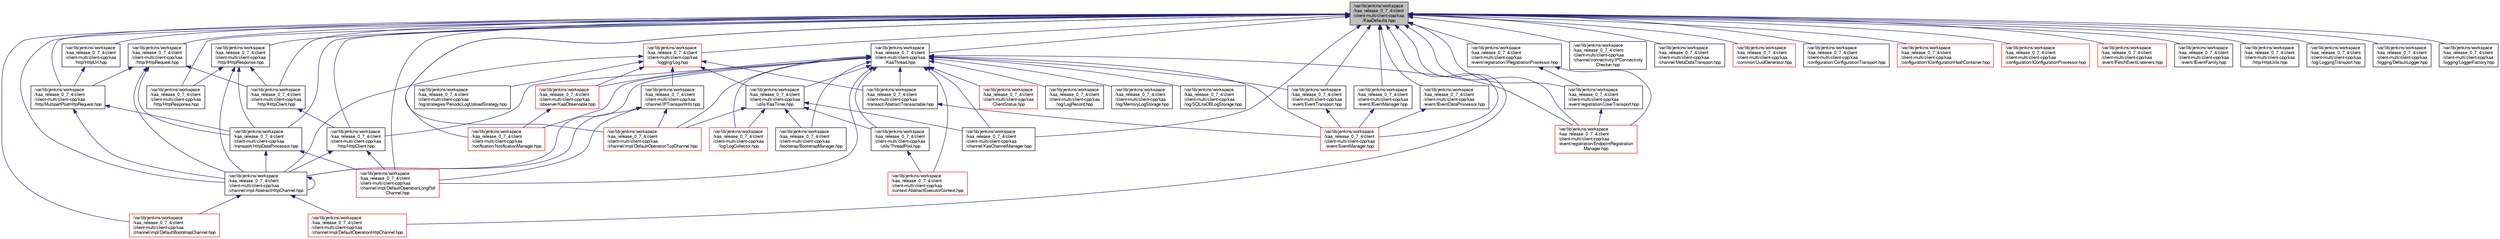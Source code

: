 digraph "/var/lib/jenkins/workspace/kaa_release_0_7_4/client/client-multi/client-cpp/kaa/KaaDefaults.hpp"
{
  bgcolor="transparent";
  edge [fontname="FreeSans",fontsize="10",labelfontname="FreeSans",labelfontsize="10"];
  node [fontname="FreeSans",fontsize="10",shape=record];
  Node1 [label="/var/lib/jenkins/workspace\l/kaa_release_0_7_4/client\l/client-multi/client-cpp/kaa\l/KaaDefaults.hpp",height=0.2,width=0.4,color="black", fillcolor="grey75", style="filled" fontcolor="black"];
  Node1 -> Node2 [dir="back",color="midnightblue",fontsize="10",style="solid",fontname="FreeSans"];
  Node2 [label="/var/lib/jenkins/workspace\l/kaa_release_0_7_4/client\l/client-multi/client-cpp/kaa\l/KaaThread.hpp",height=0.2,width=0.4,color="black",URL="$KaaThread_8hpp.html"];
  Node2 -> Node3 [dir="back",color="midnightblue",fontsize="10",style="solid",fontname="FreeSans"];
  Node3 [label="/var/lib/jenkins/workspace\l/kaa_release_0_7_4/client\l/client-multi/client-cpp/kaa\l/bootstrap/BootstrapManager.hpp",height=0.2,width=0.4,color="black",URL="$BootstrapManager_8hpp.html"];
  Node2 -> Node4 [dir="back",color="midnightblue",fontsize="10",style="solid",fontname="FreeSans"];
  Node4 [label="/var/lib/jenkins/workspace\l/kaa_release_0_7_4/client\l/client-multi/client-cpp/kaa\l/utils/KaaTimer.hpp",height=0.2,width=0.4,color="black",URL="$KaaTimer_8hpp.html"];
  Node4 -> Node3 [dir="back",color="midnightblue",fontsize="10",style="solid",fontname="FreeSans"];
  Node4 -> Node5 [dir="back",color="midnightblue",fontsize="10",style="solid",fontname="FreeSans"];
  Node5 [label="/var/lib/jenkins/workspace\l/kaa_release_0_7_4/client\l/client-multi/client-cpp/kaa\l/channel/impl/DefaultOperationTcpChannel.hpp",height=0.2,width=0.4,color="red",URL="$DefaultOperationTcpChannel_8hpp.html"];
  Node4 -> Node6 [dir="back",color="midnightblue",fontsize="10",style="solid",fontname="FreeSans"];
  Node6 [label="/var/lib/jenkins/workspace\l/kaa_release_0_7_4/client\l/client-multi/client-cpp/kaa\l/channel/KaaChannelManager.hpp",height=0.2,width=0.4,color="black",URL="$KaaChannelManager_8hpp.html"];
  Node4 -> Node7 [dir="back",color="midnightblue",fontsize="10",style="solid",fontname="FreeSans"];
  Node7 [label="/var/lib/jenkins/workspace\l/kaa_release_0_7_4/client\l/client-multi/client-cpp/kaa\l/utils/ThreadPool.hpp",height=0.2,width=0.4,color="black",URL="$ThreadPool_8hpp.html"];
  Node7 -> Node8 [dir="back",color="midnightblue",fontsize="10",style="solid",fontname="FreeSans"];
  Node8 [label="/var/lib/jenkins/workspace\l/kaa_release_0_7_4/client\l/client-multi/client-cpp/kaa\l/context/AbstractExecutorContext.hpp",height=0.2,width=0.4,color="red",URL="$AbstractExecutorContext_8hpp.html"];
  Node4 -> Node9 [dir="back",color="midnightblue",fontsize="10",style="solid",fontname="FreeSans"];
  Node9 [label="/var/lib/jenkins/workspace\l/kaa_release_0_7_4/client\l/client-multi/client-cpp/kaa\l/log/LogCollector.hpp",height=0.2,width=0.4,color="red",URL="$LogCollector_8hpp.html"];
  Node2 -> Node10 [dir="back",color="midnightblue",fontsize="10",style="solid",fontname="FreeSans"];
  Node10 [label="/var/lib/jenkins/workspace\l/kaa_release_0_7_4/client\l/client-multi/client-cpp/kaa\l/channel/impl/AbstractHttpChannel.hpp",height=0.2,width=0.4,color="black",URL="$AbstractHttpChannel_8hpp.html"];
  Node10 -> Node10 [dir="back",color="midnightblue",fontsize="10",style="solid",fontname="FreeSans"];
  Node10 -> Node11 [dir="back",color="midnightblue",fontsize="10",style="solid",fontname="FreeSans"];
  Node11 [label="/var/lib/jenkins/workspace\l/kaa_release_0_7_4/client\l/client-multi/client-cpp/kaa\l/channel/impl/DefaultBootstrapChannel.hpp",height=0.2,width=0.4,color="red",URL="$DefaultBootstrapChannel_8hpp.html"];
  Node10 -> Node12 [dir="back",color="midnightblue",fontsize="10",style="solid",fontname="FreeSans"];
  Node12 [label="/var/lib/jenkins/workspace\l/kaa_release_0_7_4/client\l/client-multi/client-cpp/kaa\l/channel/impl/DefaultOperationHttpChannel.hpp",height=0.2,width=0.4,color="red",URL="$DefaultOperationHttpChannel_8hpp.html"];
  Node2 -> Node13 [dir="back",color="midnightblue",fontsize="10",style="solid",fontname="FreeSans"];
  Node13 [label="/var/lib/jenkins/workspace\l/kaa_release_0_7_4/client\l/client-multi/client-cpp/kaa\l/http/HttpClient.hpp",height=0.2,width=0.4,color="black",URL="$HttpClient_8hpp.html"];
  Node13 -> Node10 [dir="back",color="midnightblue",fontsize="10",style="solid",fontname="FreeSans"];
  Node13 -> Node14 [dir="back",color="midnightblue",fontsize="10",style="solid",fontname="FreeSans"];
  Node14 [label="/var/lib/jenkins/workspace\l/kaa_release_0_7_4/client\l/client-multi/client-cpp/kaa\l/channel/impl/DefaultOperationLongPoll\lChannel.hpp",height=0.2,width=0.4,color="red",URL="$DefaultOperationLongPollChannel_8hpp.html"];
  Node2 -> Node14 [dir="back",color="midnightblue",fontsize="10",style="solid",fontname="FreeSans"];
  Node2 -> Node5 [dir="back",color="midnightblue",fontsize="10",style="solid",fontname="FreeSans"];
  Node2 -> Node6 [dir="back",color="midnightblue",fontsize="10",style="solid",fontname="FreeSans"];
  Node2 -> Node15 [dir="back",color="midnightblue",fontsize="10",style="solid",fontname="FreeSans"];
  Node15 [label="/var/lib/jenkins/workspace\l/kaa_release_0_7_4/client\l/client-multi/client-cpp/kaa\l/ClientStatus.hpp",height=0.2,width=0.4,color="red",URL="$ClientStatus_8hpp.html"];
  Node2 -> Node16 [dir="back",color="midnightblue",fontsize="10",style="solid",fontname="FreeSans"];
  Node16 [label="/var/lib/jenkins/workspace\l/kaa_release_0_7_4/client\l/client-multi/client-cpp/kaa\l/observer/KaaObservable.hpp",height=0.2,width=0.4,color="red",URL="$KaaObservable_8hpp.html"];
  Node16 -> Node17 [dir="back",color="midnightblue",fontsize="10",style="solid",fontname="FreeSans"];
  Node17 [label="/var/lib/jenkins/workspace\l/kaa_release_0_7_4/client\l/client-multi/client-cpp/kaa\l/notification/NotificationManager.hpp",height=0.2,width=0.4,color="red",URL="$NotificationManager_8hpp.html"];
  Node2 -> Node8 [dir="back",color="midnightblue",fontsize="10",style="solid",fontname="FreeSans"];
  Node2 -> Node7 [dir="back",color="midnightblue",fontsize="10",style="solid",fontname="FreeSans"];
  Node2 -> Node18 [dir="back",color="midnightblue",fontsize="10",style="solid",fontname="FreeSans"];
  Node18 [label="/var/lib/jenkins/workspace\l/kaa_release_0_7_4/client\l/client-multi/client-cpp/kaa\l/event/EventManager.hpp",height=0.2,width=0.4,color="red",URL="$EventManager_8hpp.html"];
  Node2 -> Node19 [dir="back",color="midnightblue",fontsize="10",style="solid",fontname="FreeSans"];
  Node19 [label="/var/lib/jenkins/workspace\l/kaa_release_0_7_4/client\l/client-multi/client-cpp/kaa\l/event/EventTransport.hpp",height=0.2,width=0.4,color="black",URL="$EventTransport_8hpp.html"];
  Node19 -> Node18 [dir="back",color="midnightblue",fontsize="10",style="solid",fontname="FreeSans"];
  Node2 -> Node20 [dir="back",color="midnightblue",fontsize="10",style="solid",fontname="FreeSans"];
  Node20 [label="/var/lib/jenkins/workspace\l/kaa_release_0_7_4/client\l/client-multi/client-cpp/kaa\l/transact/AbstractTransactable.hpp",height=0.2,width=0.4,color="black",URL="$AbstractTransactable_8hpp.html"];
  Node20 -> Node18 [dir="back",color="midnightblue",fontsize="10",style="solid",fontname="FreeSans"];
  Node2 -> Node21 [dir="back",color="midnightblue",fontsize="10",style="solid",fontname="FreeSans"];
  Node21 [label="/var/lib/jenkins/workspace\l/kaa_release_0_7_4/client\l/client-multi/client-cpp/kaa\l/event/registration/EndpointRegistration\lManager.hpp",height=0.2,width=0.4,color="red",URL="$EndpointRegistrationManager_8hpp.html"];
  Node2 -> Node17 [dir="back",color="midnightblue",fontsize="10",style="solid",fontname="FreeSans"];
  Node2 -> Node9 [dir="back",color="midnightblue",fontsize="10",style="solid",fontname="FreeSans"];
  Node2 -> Node22 [dir="back",color="midnightblue",fontsize="10",style="solid",fontname="FreeSans"];
  Node22 [label="/var/lib/jenkins/workspace\l/kaa_release_0_7_4/client\l/client-multi/client-cpp/kaa\l/log/LogRecord.hpp",height=0.2,width=0.4,color="black",URL="$LogRecord_8hpp.html"];
  Node2 -> Node23 [dir="back",color="midnightblue",fontsize="10",style="solid",fontname="FreeSans"];
  Node23 [label="/var/lib/jenkins/workspace\l/kaa_release_0_7_4/client\l/client-multi/client-cpp/kaa\l/log/MemoryLogStorage.hpp",height=0.2,width=0.4,color="black",URL="$MemoryLogStorage_8hpp.html"];
  Node2 -> Node24 [dir="back",color="midnightblue",fontsize="10",style="solid",fontname="FreeSans"];
  Node24 [label="/var/lib/jenkins/workspace\l/kaa_release_0_7_4/client\l/client-multi/client-cpp/kaa\l/log/SQLiteDBLogStorage.hpp",height=0.2,width=0.4,color="black",URL="$SQLiteDBLogStorage_8hpp.html"];
  Node1 -> Node25 [dir="back",color="midnightblue",fontsize="10",style="solid",fontname="FreeSans"];
  Node25 [label="/var/lib/jenkins/workspace\l/kaa_release_0_7_4/client\l/client-multi/client-cpp/kaa\l/logging/Log.hpp",height=0.2,width=0.4,color="red",URL="$Log_8hpp.html"];
  Node25 -> Node4 [dir="back",color="midnightblue",fontsize="10",style="solid",fontname="FreeSans"];
  Node25 -> Node10 [dir="back",color="midnightblue",fontsize="10",style="solid",fontname="FreeSans"];
  Node25 -> Node26 [dir="back",color="midnightblue",fontsize="10",style="solid",fontname="FreeSans"];
  Node26 [label="/var/lib/jenkins/workspace\l/kaa_release_0_7_4/client\l/client-multi/client-cpp/kaa\l/channel/IPTransportInfo.hpp",height=0.2,width=0.4,color="black",URL="$IPTransportInfo_8hpp.html"];
  Node26 -> Node10 [dir="back",color="midnightblue",fontsize="10",style="solid",fontname="FreeSans"];
  Node26 -> Node14 [dir="back",color="midnightblue",fontsize="10",style="solid",fontname="FreeSans"];
  Node26 -> Node5 [dir="back",color="midnightblue",fontsize="10",style="solid",fontname="FreeSans"];
  Node25 -> Node16 [dir="back",color="midnightblue",fontsize="10",style="solid",fontname="FreeSans"];
  Node25 -> Node20 [dir="back",color="midnightblue",fontsize="10",style="solid",fontname="FreeSans"];
  Node25 -> Node27 [dir="back",color="midnightblue",fontsize="10",style="solid",fontname="FreeSans"];
  Node27 [label="/var/lib/jenkins/workspace\l/kaa_release_0_7_4/client\l/client-multi/client-cpp/kaa\l/log/strategies/PeriodicLogUploadStrategy.hpp",height=0.2,width=0.4,color="black",URL="$PeriodicLogUploadStrategy_8hpp.html"];
  Node1 -> Node28 [dir="back",color="midnightblue",fontsize="10",style="solid",fontname="FreeSans"];
  Node28 [label="/var/lib/jenkins/workspace\l/kaa_release_0_7_4/client\l/client-multi/client-cpp/kaa\l/channel/connectivity/IPConnectivity\lChecker.hpp",height=0.2,width=0.4,color="black",URL="$IPConnectivityChecker_8hpp.html"];
  Node1 -> Node10 [dir="back",color="midnightblue",fontsize="10",style="solid",fontname="FreeSans"];
  Node1 -> Node13 [dir="back",color="midnightblue",fontsize="10",style="solid",fontname="FreeSans"];
  Node1 -> Node29 [dir="back",color="midnightblue",fontsize="10",style="solid",fontname="FreeSans"];
  Node29 [label="/var/lib/jenkins/workspace\l/kaa_release_0_7_4/client\l/client-multi/client-cpp/kaa\l/http/IHttpClient.hpp",height=0.2,width=0.4,color="black",URL="$IHttpClient_8hpp.html"];
  Node29 -> Node13 [dir="back",color="midnightblue",fontsize="10",style="solid",fontname="FreeSans"];
  Node1 -> Node30 [dir="back",color="midnightblue",fontsize="10",style="solid",fontname="FreeSans"];
  Node30 [label="/var/lib/jenkins/workspace\l/kaa_release_0_7_4/client\l/client-multi/client-cpp/kaa\l/http/IHttpResponse.hpp",height=0.2,width=0.4,color="black",URL="$IHttpResponse_8hpp.html"];
  Node30 -> Node29 [dir="back",color="midnightblue",fontsize="10",style="solid",fontname="FreeSans"];
  Node30 -> Node10 [dir="back",color="midnightblue",fontsize="10",style="solid",fontname="FreeSans"];
  Node30 -> Node31 [dir="back",color="midnightblue",fontsize="10",style="solid",fontname="FreeSans"];
  Node31 [label="/var/lib/jenkins/workspace\l/kaa_release_0_7_4/client\l/client-multi/client-cpp/kaa\l/transport/HttpDataProcessor.hpp",height=0.2,width=0.4,color="black",URL="$HttpDataProcessor_8hpp.html"];
  Node31 -> Node10 [dir="back",color="midnightblue",fontsize="10",style="solid",fontname="FreeSans"];
  Node31 -> Node14 [dir="back",color="midnightblue",fontsize="10",style="solid",fontname="FreeSans"];
  Node30 -> Node32 [dir="back",color="midnightblue",fontsize="10",style="solid",fontname="FreeSans"];
  Node32 [label="/var/lib/jenkins/workspace\l/kaa_release_0_7_4/client\l/client-multi/client-cpp/kaa\l/http/HttpResponse.hpp",height=0.2,width=0.4,color="black",URL="$HttpResponse_8hpp.html"];
  Node1 -> Node33 [dir="back",color="midnightblue",fontsize="10",style="solid",fontname="FreeSans"];
  Node33 [label="/var/lib/jenkins/workspace\l/kaa_release_0_7_4/client\l/client-multi/client-cpp/kaa\l/http/IHttpRequest.hpp",height=0.2,width=0.4,color="black",URL="$IHttpRequest_8hpp.html"];
  Node33 -> Node29 [dir="back",color="midnightblue",fontsize="10",style="solid",fontname="FreeSans"];
  Node33 -> Node10 [dir="back",color="midnightblue",fontsize="10",style="solid",fontname="FreeSans"];
  Node33 -> Node34 [dir="back",color="midnightblue",fontsize="10",style="solid",fontname="FreeSans"];
  Node34 [label="/var/lib/jenkins/workspace\l/kaa_release_0_7_4/client\l/client-multi/client-cpp/kaa\l/http/MultipartPostHttpRequest.hpp",height=0.2,width=0.4,color="black",URL="$MultipartPostHttpRequest_8hpp.html"];
  Node34 -> Node10 [dir="back",color="midnightblue",fontsize="10",style="solid",fontname="FreeSans"];
  Node34 -> Node31 [dir="back",color="midnightblue",fontsize="10",style="solid",fontname="FreeSans"];
  Node33 -> Node31 [dir="back",color="midnightblue",fontsize="10",style="solid",fontname="FreeSans"];
  Node1 -> Node34 [dir="back",color="midnightblue",fontsize="10",style="solid",fontname="FreeSans"];
  Node1 -> Node35 [dir="back",color="midnightblue",fontsize="10",style="solid",fontname="FreeSans"];
  Node35 [label="/var/lib/jenkins/workspace\l/kaa_release_0_7_4/client\l/client-multi/client-cpp/kaa\l/http/HttpUrl.hpp",height=0.2,width=0.4,color="black",URL="$HttpUrl_8hpp.html"];
  Node35 -> Node34 [dir="back",color="midnightblue",fontsize="10",style="solid",fontname="FreeSans"];
  Node1 -> Node31 [dir="back",color="midnightblue",fontsize="10",style="solid",fontname="FreeSans"];
  Node1 -> Node11 [dir="back",color="midnightblue",fontsize="10",style="solid",fontname="FreeSans"];
  Node1 -> Node12 [dir="back",color="midnightblue",fontsize="10",style="solid",fontname="FreeSans"];
  Node1 -> Node14 [dir="back",color="midnightblue",fontsize="10",style="solid",fontname="FreeSans"];
  Node1 -> Node5 [dir="back",color="midnightblue",fontsize="10",style="solid",fontname="FreeSans"];
  Node1 -> Node6 [dir="back",color="midnightblue",fontsize="10",style="solid",fontname="FreeSans"];
  Node1 -> Node36 [dir="back",color="midnightblue",fontsize="10",style="solid",fontname="FreeSans"];
  Node36 [label="/var/lib/jenkins/workspace\l/kaa_release_0_7_4/client\l/client-multi/client-cpp/kaa\l/channel/MetaDataTransport.hpp",height=0.2,width=0.4,color="black",URL="$MetaDataTransport_8hpp.html"];
  Node1 -> Node37 [dir="back",color="midnightblue",fontsize="10",style="solid",fontname="FreeSans"];
  Node37 [label="/var/lib/jenkins/workspace\l/kaa_release_0_7_4/client\l/client-multi/client-cpp/kaa\l/common/UuidGenerator.hpp",height=0.2,width=0.4,color="red",URL="$UuidGenerator_8hpp.html"];
  Node1 -> Node38 [dir="back",color="midnightblue",fontsize="10",style="solid",fontname="FreeSans"];
  Node38 [label="/var/lib/jenkins/workspace\l/kaa_release_0_7_4/client\l/client-multi/client-cpp/kaa\l/configuration/ConfigurationTransport.hpp",height=0.2,width=0.4,color="black",URL="$ConfigurationTransport_8hpp.html"];
  Node1 -> Node39 [dir="back",color="midnightblue",fontsize="10",style="solid",fontname="FreeSans"];
  Node39 [label="/var/lib/jenkins/workspace\l/kaa_release_0_7_4/client\l/client-multi/client-cpp/kaa\l/configuration/IConfigurationHashContainer.hpp",height=0.2,width=0.4,color="red",URL="$IConfigurationHashContainer_8hpp.html"];
  Node1 -> Node40 [dir="back",color="midnightblue",fontsize="10",style="solid",fontname="FreeSans"];
  Node40 [label="/var/lib/jenkins/workspace\l/kaa_release_0_7_4/client\l/client-multi/client-cpp/kaa\l/configuration/IConfigurationProcessor.hpp",height=0.2,width=0.4,color="red",URL="$IConfigurationProcessor_8hpp.html"];
  Node1 -> Node18 [dir="back",color="midnightblue",fontsize="10",style="solid",fontname="FreeSans"];
  Node1 -> Node41 [dir="back",color="midnightblue",fontsize="10",style="solid",fontname="FreeSans"];
  Node41 [label="/var/lib/jenkins/workspace\l/kaa_release_0_7_4/client\l/client-multi/client-cpp/kaa\l/event/IEventManager.hpp",height=0.2,width=0.4,color="black",URL="$IEventManager_8hpp.html"];
  Node41 -> Node18 [dir="back",color="midnightblue",fontsize="10",style="solid",fontname="FreeSans"];
  Node1 -> Node42 [dir="back",color="midnightblue",fontsize="10",style="solid",fontname="FreeSans"];
  Node42 [label="/var/lib/jenkins/workspace\l/kaa_release_0_7_4/client\l/client-multi/client-cpp/kaa\l/event/IFetchEventListeners.hpp",height=0.2,width=0.4,color="red",URL="$IFetchEventListeners_8hpp.html"];
  Node1 -> Node19 [dir="back",color="midnightblue",fontsize="10",style="solid",fontname="FreeSans"];
  Node1 -> Node43 [dir="back",color="midnightblue",fontsize="10",style="solid",fontname="FreeSans"];
  Node43 [label="/var/lib/jenkins/workspace\l/kaa_release_0_7_4/client\l/client-multi/client-cpp/kaa\l/event/IEventDataProcessor.hpp",height=0.2,width=0.4,color="black",URL="$IEventDataProcessor_8hpp.html"];
  Node43 -> Node18 [dir="back",color="midnightblue",fontsize="10",style="solid",fontname="FreeSans"];
  Node1 -> Node44 [dir="back",color="midnightblue",fontsize="10",style="solid",fontname="FreeSans"];
  Node44 [label="/var/lib/jenkins/workspace\l/kaa_release_0_7_4/client\l/client-multi/client-cpp/kaa\l/event/IEventFamily.hpp",height=0.2,width=0.4,color="black",URL="$IEventFamily_8hpp.html"];
  Node1 -> Node21 [dir="back",color="midnightblue",fontsize="10",style="solid",fontname="FreeSans"];
  Node1 -> Node45 [dir="back",color="midnightblue",fontsize="10",style="solid",fontname="FreeSans"];
  Node45 [label="/var/lib/jenkins/workspace\l/kaa_release_0_7_4/client\l/client-multi/client-cpp/kaa\l/event/registration/UserTransport.hpp",height=0.2,width=0.4,color="black",URL="$UserTransport_8hpp.html"];
  Node45 -> Node21 [dir="back",color="midnightblue",fontsize="10",style="solid",fontname="FreeSans"];
  Node1 -> Node46 [dir="back",color="midnightblue",fontsize="10",style="solid",fontname="FreeSans"];
  Node46 [label="/var/lib/jenkins/workspace\l/kaa_release_0_7_4/client\l/client-multi/client-cpp/kaa\l/event/registration/IRegistrationProcessor.hpp",height=0.2,width=0.4,color="black",URL="$IRegistrationProcessor_8hpp.html"];
  Node46 -> Node45 [dir="back",color="midnightblue",fontsize="10",style="solid",fontname="FreeSans"];
  Node46 -> Node21 [dir="back",color="midnightblue",fontsize="10",style="solid",fontname="FreeSans"];
  Node1 -> Node32 [dir="back",color="midnightblue",fontsize="10",style="solid",fontname="FreeSans"];
  Node1 -> Node47 [dir="back",color="midnightblue",fontsize="10",style="solid",fontname="FreeSans"];
  Node47 [label="/var/lib/jenkins/workspace\l/kaa_release_0_7_4/client\l/client-multi/client-cpp/kaa\l/http/HttpUtils.hpp",height=0.2,width=0.4,color="black",URL="$HttpUtils_8hpp.html"];
  Node1 -> Node17 [dir="back",color="midnightblue",fontsize="10",style="solid",fontname="FreeSans"];
  Node1 -> Node48 [dir="back",color="midnightblue",fontsize="10",style="solid",fontname="FreeSans"];
  Node48 [label="/var/lib/jenkins/workspace\l/kaa_release_0_7_4/client\l/client-multi/client-cpp/kaa\l/log/LoggingTransport.hpp",height=0.2,width=0.4,color="black",URL="$LoggingTransport_8hpp.html"];
  Node1 -> Node49 [dir="back",color="midnightblue",fontsize="10",style="solid",fontname="FreeSans"];
  Node49 [label="/var/lib/jenkins/workspace\l/kaa_release_0_7_4/client\l/client-multi/client-cpp/kaa\l/logging/DefaultLogger.hpp",height=0.2,width=0.4,color="black",URL="$DefaultLogger_8hpp.html"];
  Node1 -> Node50 [dir="back",color="midnightblue",fontsize="10",style="solid",fontname="FreeSans"];
  Node50 [label="/var/lib/jenkins/workspace\l/kaa_release_0_7_4/client\l/client-multi/client-cpp/kaa\l/logging/LoggerFactory.hpp",height=0.2,width=0.4,color="black",URL="$LoggerFactory_8hpp.html"];
}
